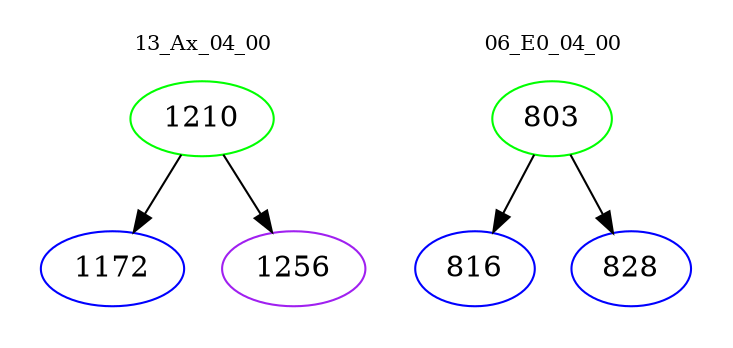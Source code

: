digraph{
subgraph cluster_0 {
color = white
label = "13_Ax_04_00";
fontsize=10;
T0_1210 [label="1210", color="green"]
T0_1210 -> T0_1172 [color="black"]
T0_1172 [label="1172", color="blue"]
T0_1210 -> T0_1256 [color="black"]
T0_1256 [label="1256", color="purple"]
}
subgraph cluster_1 {
color = white
label = "06_E0_04_00";
fontsize=10;
T1_803 [label="803", color="green"]
T1_803 -> T1_816 [color="black"]
T1_816 [label="816", color="blue"]
T1_803 -> T1_828 [color="black"]
T1_828 [label="828", color="blue"]
}
}
